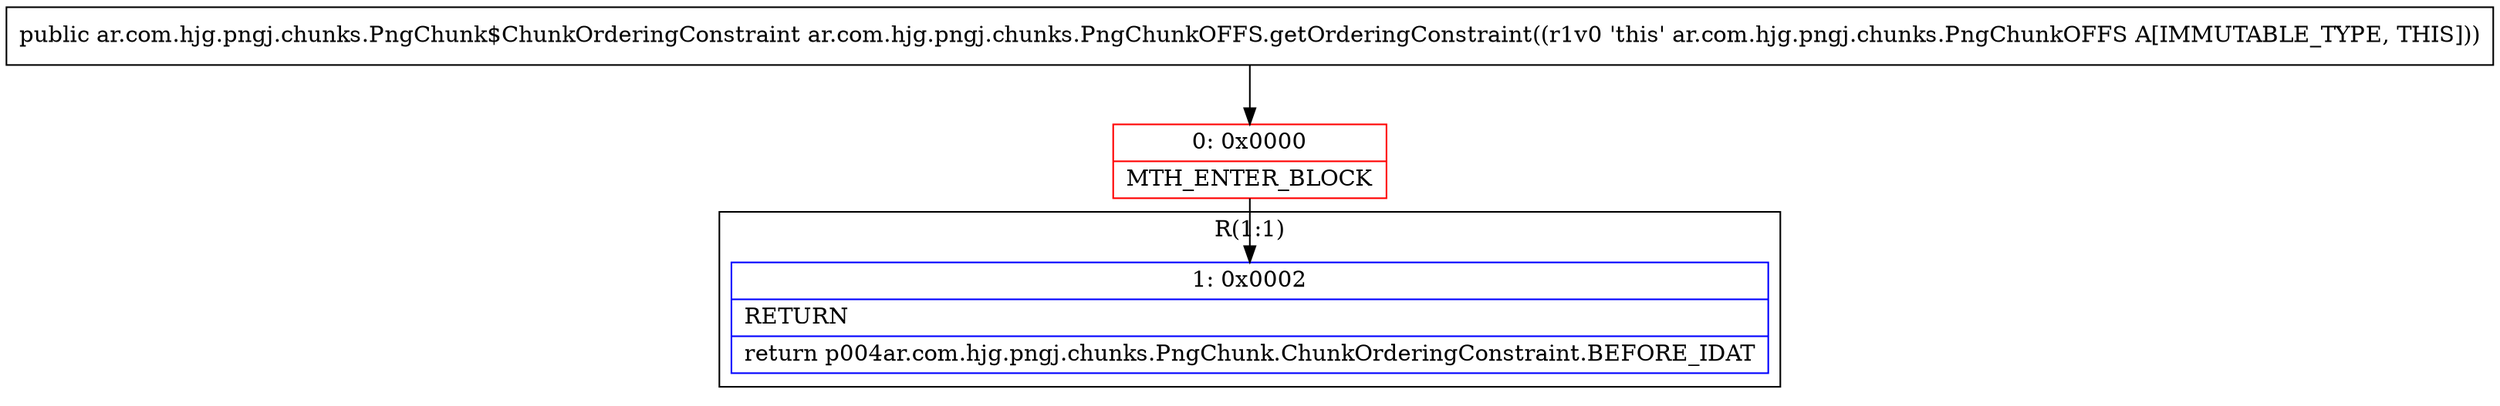 digraph "CFG forar.com.hjg.pngj.chunks.PngChunkOFFS.getOrderingConstraint()Lar\/com\/hjg\/pngj\/chunks\/PngChunk$ChunkOrderingConstraint;" {
subgraph cluster_Region_2008743860 {
label = "R(1:1)";
node [shape=record,color=blue];
Node_1 [shape=record,label="{1\:\ 0x0002|RETURN\l|return p004ar.com.hjg.pngj.chunks.PngChunk.ChunkOrderingConstraint.BEFORE_IDAT\l}"];
}
Node_0 [shape=record,color=red,label="{0\:\ 0x0000|MTH_ENTER_BLOCK\l}"];
MethodNode[shape=record,label="{public ar.com.hjg.pngj.chunks.PngChunk$ChunkOrderingConstraint ar.com.hjg.pngj.chunks.PngChunkOFFS.getOrderingConstraint((r1v0 'this' ar.com.hjg.pngj.chunks.PngChunkOFFS A[IMMUTABLE_TYPE, THIS])) }"];
MethodNode -> Node_0;
Node_0 -> Node_1;
}

